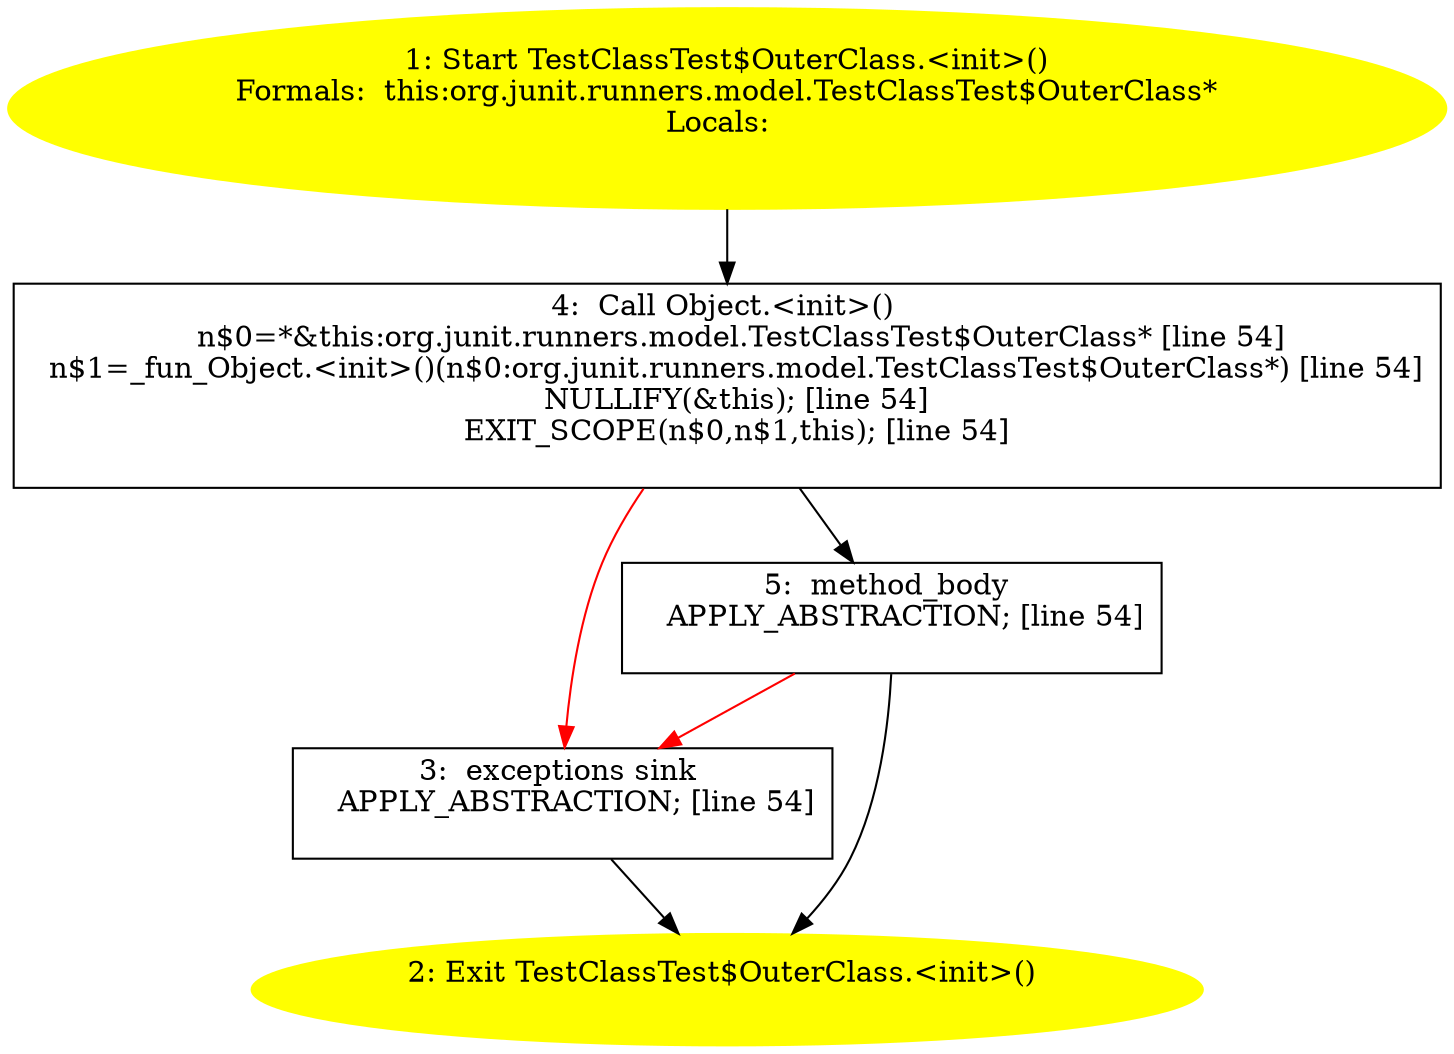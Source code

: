 /* @generated */
digraph cfg {
"org.junit.runners.model.TestClassTest$OuterClass.<init>().c1480db5caac4b9e8de7ee2d32633257_1" [label="1: Start TestClassTest$OuterClass.<init>()\nFormals:  this:org.junit.runners.model.TestClassTest$OuterClass*\nLocals:  \n  " color=yellow style=filled]
	

	 "org.junit.runners.model.TestClassTest$OuterClass.<init>().c1480db5caac4b9e8de7ee2d32633257_1" -> "org.junit.runners.model.TestClassTest$OuterClass.<init>().c1480db5caac4b9e8de7ee2d32633257_4" ;
"org.junit.runners.model.TestClassTest$OuterClass.<init>().c1480db5caac4b9e8de7ee2d32633257_2" [label="2: Exit TestClassTest$OuterClass.<init>() \n  " color=yellow style=filled]
	

"org.junit.runners.model.TestClassTest$OuterClass.<init>().c1480db5caac4b9e8de7ee2d32633257_3" [label="3:  exceptions sink \n   APPLY_ABSTRACTION; [line 54]\n " shape="box"]
	

	 "org.junit.runners.model.TestClassTest$OuterClass.<init>().c1480db5caac4b9e8de7ee2d32633257_3" -> "org.junit.runners.model.TestClassTest$OuterClass.<init>().c1480db5caac4b9e8de7ee2d32633257_2" ;
"org.junit.runners.model.TestClassTest$OuterClass.<init>().c1480db5caac4b9e8de7ee2d32633257_4" [label="4:  Call Object.<init>() \n   n$0=*&this:org.junit.runners.model.TestClassTest$OuterClass* [line 54]\n  n$1=_fun_Object.<init>()(n$0:org.junit.runners.model.TestClassTest$OuterClass*) [line 54]\n  NULLIFY(&this); [line 54]\n  EXIT_SCOPE(n$0,n$1,this); [line 54]\n " shape="box"]
	

	 "org.junit.runners.model.TestClassTest$OuterClass.<init>().c1480db5caac4b9e8de7ee2d32633257_4" -> "org.junit.runners.model.TestClassTest$OuterClass.<init>().c1480db5caac4b9e8de7ee2d32633257_5" ;
	 "org.junit.runners.model.TestClassTest$OuterClass.<init>().c1480db5caac4b9e8de7ee2d32633257_4" -> "org.junit.runners.model.TestClassTest$OuterClass.<init>().c1480db5caac4b9e8de7ee2d32633257_3" [color="red" ];
"org.junit.runners.model.TestClassTest$OuterClass.<init>().c1480db5caac4b9e8de7ee2d32633257_5" [label="5:  method_body \n   APPLY_ABSTRACTION; [line 54]\n " shape="box"]
	

	 "org.junit.runners.model.TestClassTest$OuterClass.<init>().c1480db5caac4b9e8de7ee2d32633257_5" -> "org.junit.runners.model.TestClassTest$OuterClass.<init>().c1480db5caac4b9e8de7ee2d32633257_2" ;
	 "org.junit.runners.model.TestClassTest$OuterClass.<init>().c1480db5caac4b9e8de7ee2d32633257_5" -> "org.junit.runners.model.TestClassTest$OuterClass.<init>().c1480db5caac4b9e8de7ee2d32633257_3" [color="red" ];
}
